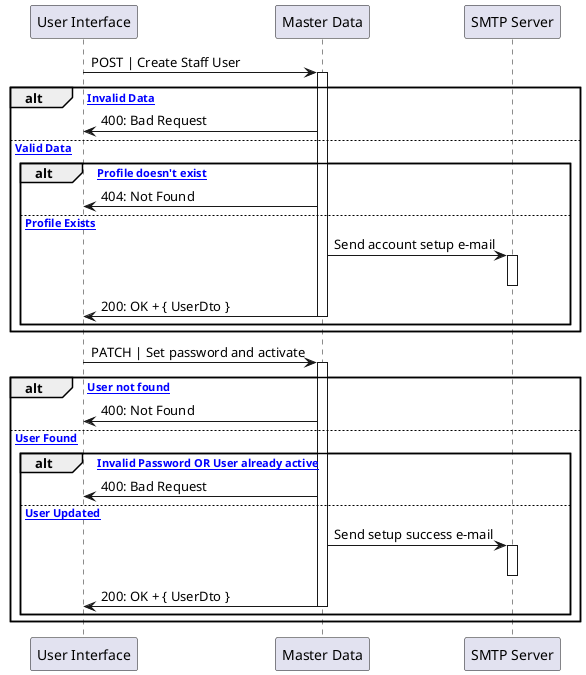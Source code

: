 @startuml CreateStaffUser

participant "User Interface" as UI
participant "Master Data" as MD
participant "SMTP Server" as SMTP

UI  ->  MD : POST | Create Staff User
activate MD
alt ["Invalid Data"]
    UI <- MD : 400: Bad Request
else ["Valid Data"]
    alt ["Profile doesn't exist"]
        UI <- MD : 404: Not Found
    else ["Profile Exists"]
        MD -> SMTP : Send account setup e-mail
        activate SMTP
        deactivate SMTP

        UI <- MD : 200: OK + { UserDto }
        deactivate MD
    end
end

UI -> MD : PATCH | Set password and activate
activate MD
alt ["User not found"]
    UI <- MD : 400: Not Found
else ["User Found"]
    alt ["Invalid Password OR User already active"]
        UI <- MD : 400: Bad Request
    else ["User Updated"]
        MD -> SMTP : Send setup success e-mail
        activate SMTP
        deactivate SMTP

        UI <- MD : 200: OK + { UserDto }
        deactivate MD
    end
end

@enduml